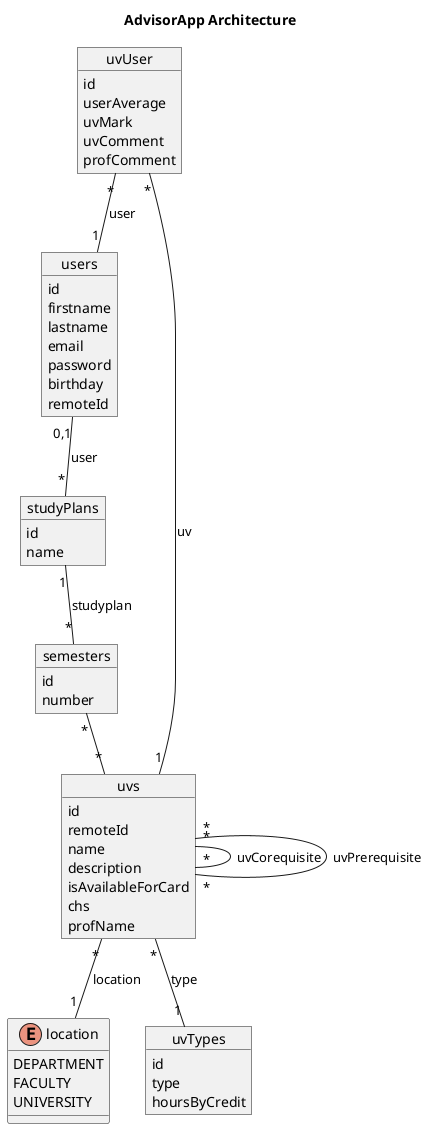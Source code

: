@startuml

title "AdvisorApp Architecture"

object users {
id
firstname
lastname
email
password
birthday
remoteId
}

object uvUser {
id
userAverage
uvMark
uvComment
profComment
}


enum location{
DEPARTMENT
FACULTY
UNIVERSITY
}

object uvs {
id
remoteId
name
description
isAvailableForCard
chs
profName
}

object studyPlans {
id
name
}

object semesters {
    id
    number
}


object uvTypes {
id
type
hoursByCredit
}

uvs "*" -- "*" uvs : uvCorequisite
uvs "*" -- "*" uvs : uvPrerequisite

uvUser "*" -- "1" users : user
uvUser  "*" -- "1" uvs : uv

users "0,1" -- "*" studyPlans : user
studyPlans "1" -- "*" semesters : studyplan
semesters "*" -- "*" uvs

uvs "*" -- "1" uvTypes : type

uvs "*" -- "1" location : location



@enduml